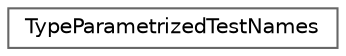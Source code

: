 digraph "Graphical Class Hierarchy"
{
 // LATEX_PDF_SIZE
  bgcolor="transparent";
  edge [fontname=Helvetica,fontsize=10,labelfontname=Helvetica,labelfontsize=10];
  node [fontname=Helvetica,fontsize=10,shape=box,height=0.2,width=0.4];
  rankdir="LR";
  Node0 [id="Node000000",label="TypeParametrizedTestNames",height=0.2,width=0.4,color="grey40", fillcolor="white", style="filled",URL="$classTypeParametrizedTestNames.html",tooltip=" "];
}
